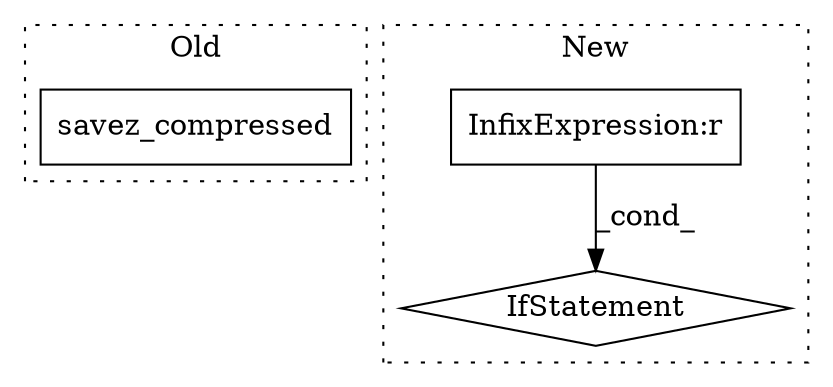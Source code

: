 digraph G {
subgraph cluster0 {
1 [label="savez_compressed" a="32" s="7227,7290" l="17,1" shape="box"];
label = "Old";
style="dotted";
}
subgraph cluster1 {
2 [label="IfStatement" a="25" s="10738,10761" l="4,2" shape="diamond"];
3 [label="InfixExpression:r" a="27" s="10753" l="4" shape="box"];
label = "New";
style="dotted";
}
3 -> 2 [label="_cond_"];
}